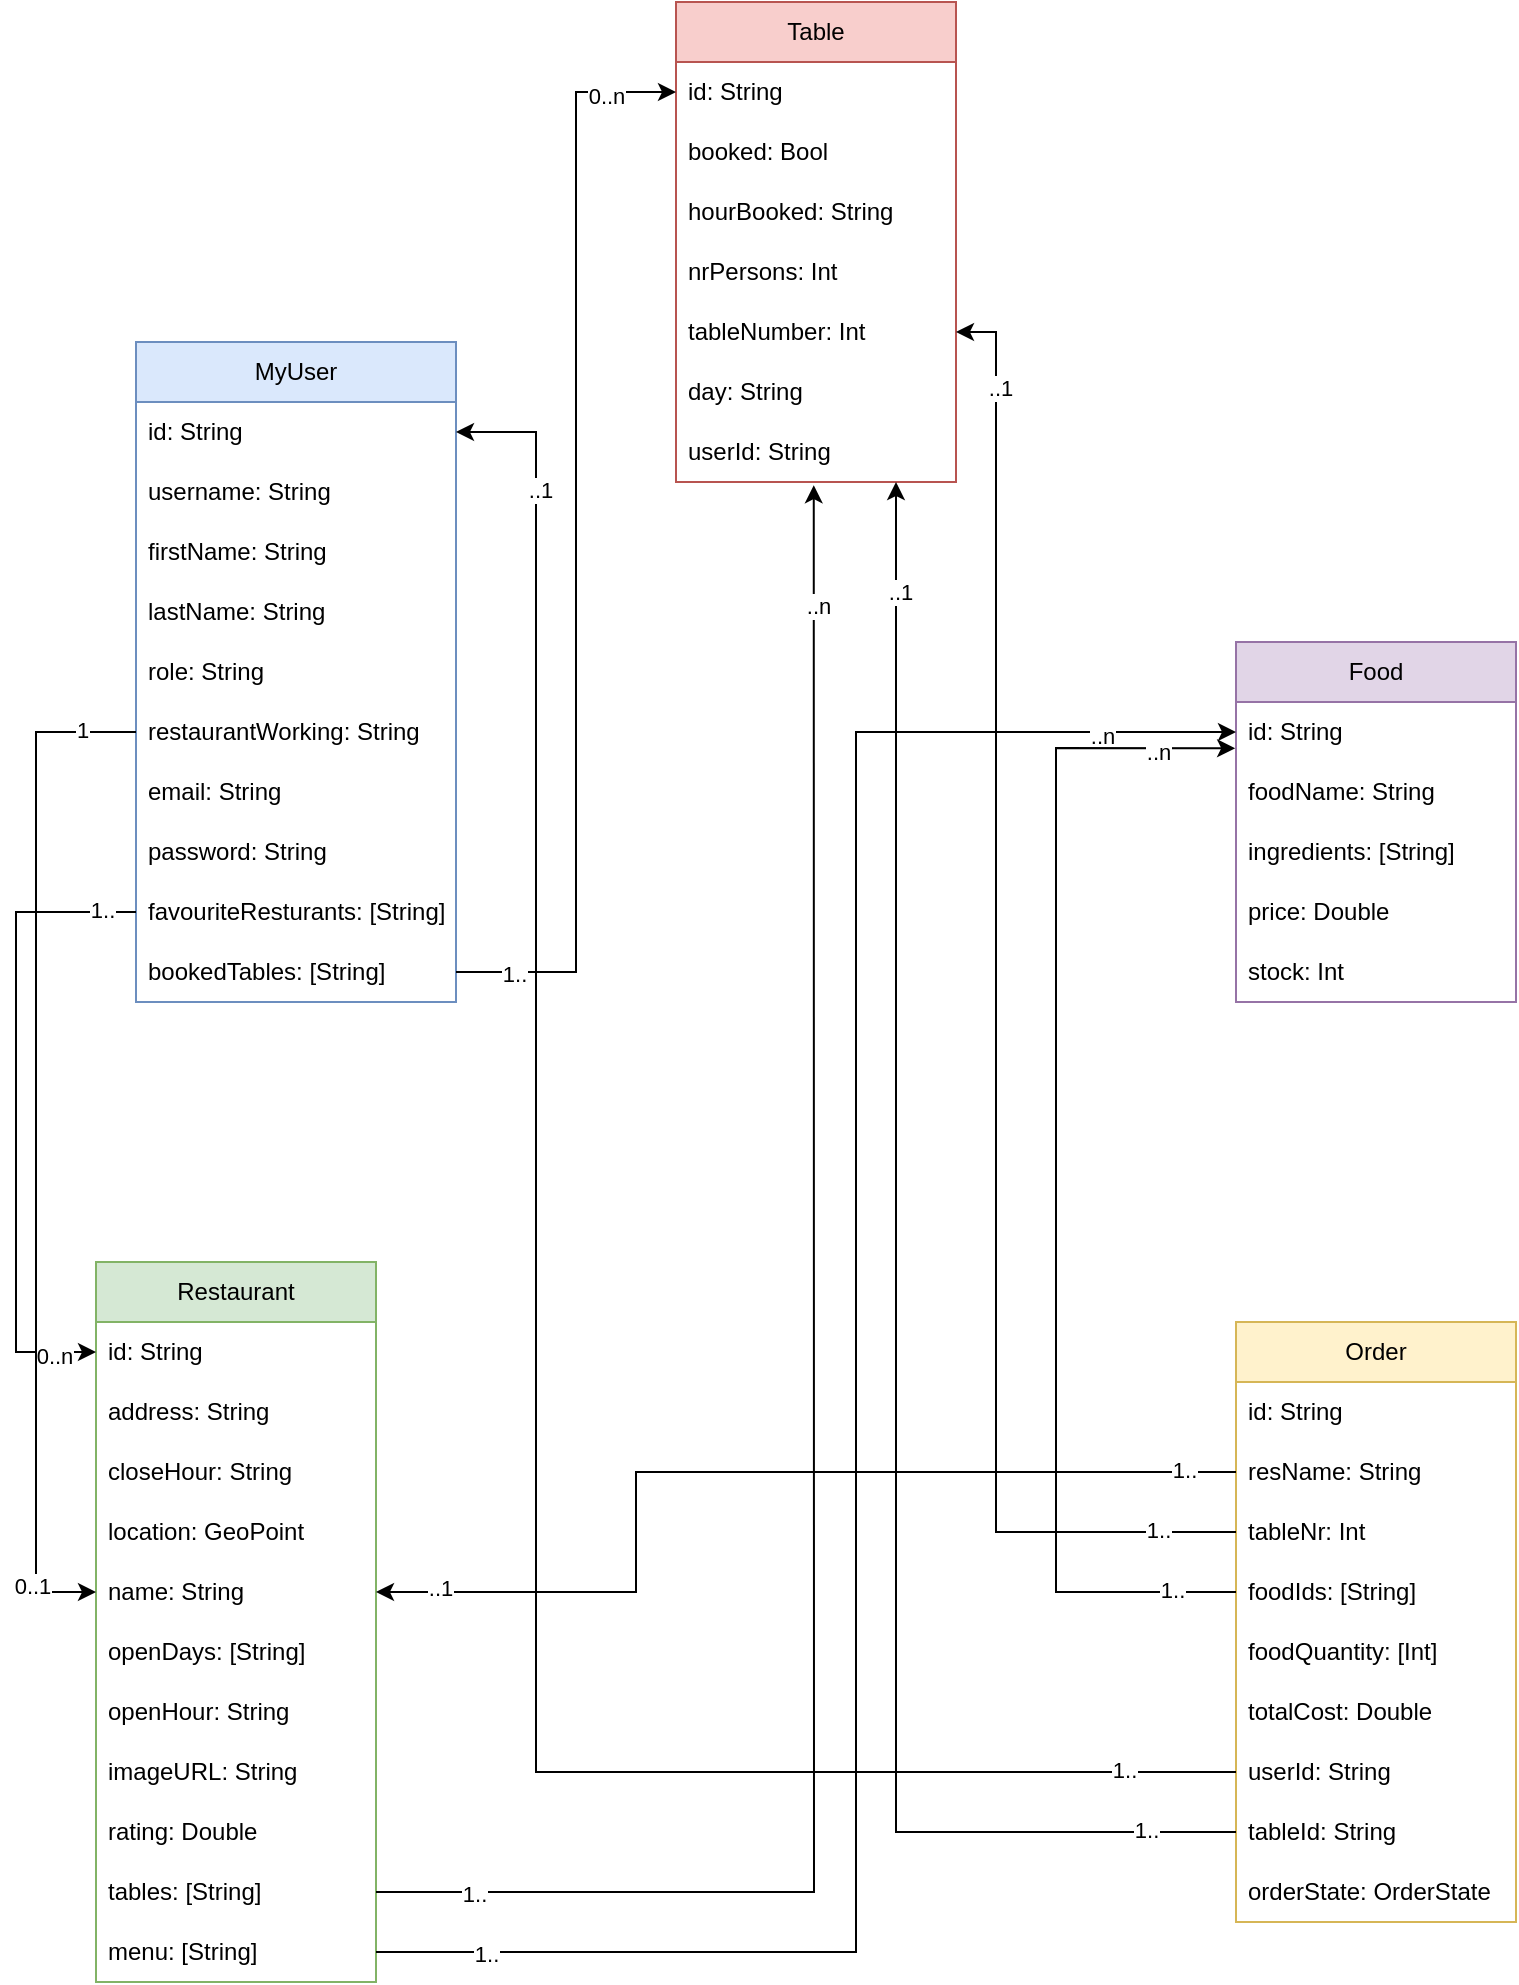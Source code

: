 <mxfile version="21.3.2" type="device">
  <diagram name="Page-1" id="znCi_eDcc8BJwInauxU6">
    <mxGraphModel dx="578" dy="532" grid="1" gridSize="10" guides="1" tooltips="1" connect="1" arrows="1" fold="1" page="1" pageScale="1" pageWidth="827" pageHeight="1169" math="0" shadow="0">
      <root>
        <mxCell id="0" />
        <mxCell id="1" parent="0" />
        <mxCell id="sEQcVC5N6mKRaAeDNIAp-31" value="Food" style="swimlane;fontStyle=0;childLayout=stackLayout;horizontal=1;startSize=30;horizontalStack=0;resizeParent=1;resizeParentMax=0;resizeLast=0;collapsible=1;marginBottom=0;whiteSpace=wrap;html=1;fillColor=#e1d5e7;strokeColor=#9673a6;" vertex="1" parent="1">
          <mxGeometry x="630" y="450" width="140" height="180" as="geometry" />
        </mxCell>
        <mxCell id="sEQcVC5N6mKRaAeDNIAp-32" value="id: String" style="text;strokeColor=none;fillColor=none;align=left;verticalAlign=middle;spacingLeft=4;spacingRight=4;overflow=hidden;points=[[0,0.5],[1,0.5]];portConstraint=eastwest;rotatable=0;whiteSpace=wrap;html=1;" vertex="1" parent="sEQcVC5N6mKRaAeDNIAp-31">
          <mxGeometry y="30" width="140" height="30" as="geometry" />
        </mxCell>
        <mxCell id="sEQcVC5N6mKRaAeDNIAp-33" value="foodName: String" style="text;strokeColor=none;fillColor=none;align=left;verticalAlign=middle;spacingLeft=4;spacingRight=4;overflow=hidden;points=[[0,0.5],[1,0.5]];portConstraint=eastwest;rotatable=0;whiteSpace=wrap;html=1;" vertex="1" parent="sEQcVC5N6mKRaAeDNIAp-31">
          <mxGeometry y="60" width="140" height="30" as="geometry" />
        </mxCell>
        <mxCell id="sEQcVC5N6mKRaAeDNIAp-34" value="ingredients: [String]" style="text;strokeColor=none;fillColor=none;align=left;verticalAlign=middle;spacingLeft=4;spacingRight=4;overflow=hidden;points=[[0,0.5],[1,0.5]];portConstraint=eastwest;rotatable=0;whiteSpace=wrap;html=1;" vertex="1" parent="sEQcVC5N6mKRaAeDNIAp-31">
          <mxGeometry y="90" width="140" height="30" as="geometry" />
        </mxCell>
        <mxCell id="sEQcVC5N6mKRaAeDNIAp-35" value="price: Double" style="text;strokeColor=none;fillColor=none;align=left;verticalAlign=middle;spacingLeft=4;spacingRight=4;overflow=hidden;points=[[0,0.5],[1,0.5]];portConstraint=eastwest;rotatable=0;whiteSpace=wrap;html=1;" vertex="1" parent="sEQcVC5N6mKRaAeDNIAp-31">
          <mxGeometry y="120" width="140" height="30" as="geometry" />
        </mxCell>
        <mxCell id="sEQcVC5N6mKRaAeDNIAp-36" value="stock: Int" style="text;strokeColor=none;fillColor=none;align=left;verticalAlign=middle;spacingLeft=4;spacingRight=4;overflow=hidden;points=[[0,0.5],[1,0.5]];portConstraint=eastwest;rotatable=0;whiteSpace=wrap;html=1;" vertex="1" parent="sEQcVC5N6mKRaAeDNIAp-31">
          <mxGeometry y="150" width="140" height="30" as="geometry" />
        </mxCell>
        <mxCell id="sEQcVC5N6mKRaAeDNIAp-37" value="MyUser" style="swimlane;fontStyle=0;childLayout=stackLayout;horizontal=1;startSize=30;horizontalStack=0;resizeParent=1;resizeParentMax=0;resizeLast=0;collapsible=1;marginBottom=0;whiteSpace=wrap;html=1;fillColor=#dae8fc;strokeColor=#6c8ebf;" vertex="1" parent="1">
          <mxGeometry x="80" y="300" width="160" height="330" as="geometry" />
        </mxCell>
        <mxCell id="sEQcVC5N6mKRaAeDNIAp-38" value="id: String" style="text;strokeColor=none;fillColor=none;align=left;verticalAlign=middle;spacingLeft=4;spacingRight=4;overflow=hidden;points=[[0,0.5],[1,0.5]];portConstraint=eastwest;rotatable=0;whiteSpace=wrap;html=1;" vertex="1" parent="sEQcVC5N6mKRaAeDNIAp-37">
          <mxGeometry y="30" width="160" height="30" as="geometry" />
        </mxCell>
        <mxCell id="sEQcVC5N6mKRaAeDNIAp-39" value="username: String" style="text;strokeColor=none;fillColor=none;align=left;verticalAlign=middle;spacingLeft=4;spacingRight=4;overflow=hidden;points=[[0,0.5],[1,0.5]];portConstraint=eastwest;rotatable=0;whiteSpace=wrap;html=1;" vertex="1" parent="sEQcVC5N6mKRaAeDNIAp-37">
          <mxGeometry y="60" width="160" height="30" as="geometry" />
        </mxCell>
        <mxCell id="sEQcVC5N6mKRaAeDNIAp-40" value="firstName: String" style="text;strokeColor=none;fillColor=none;align=left;verticalAlign=middle;spacingLeft=4;spacingRight=4;overflow=hidden;points=[[0,0.5],[1,0.5]];portConstraint=eastwest;rotatable=0;whiteSpace=wrap;html=1;" vertex="1" parent="sEQcVC5N6mKRaAeDNIAp-37">
          <mxGeometry y="90" width="160" height="30" as="geometry" />
        </mxCell>
        <mxCell id="sEQcVC5N6mKRaAeDNIAp-41" value="lastName: String" style="text;strokeColor=none;fillColor=none;align=left;verticalAlign=middle;spacingLeft=4;spacingRight=4;overflow=hidden;points=[[0,0.5],[1,0.5]];portConstraint=eastwest;rotatable=0;whiteSpace=wrap;html=1;" vertex="1" parent="sEQcVC5N6mKRaAeDNIAp-37">
          <mxGeometry y="120" width="160" height="30" as="geometry" />
        </mxCell>
        <mxCell id="sEQcVC5N6mKRaAeDNIAp-42" value="role: String" style="text;strokeColor=none;fillColor=none;align=left;verticalAlign=middle;spacingLeft=4;spacingRight=4;overflow=hidden;points=[[0,0.5],[1,0.5]];portConstraint=eastwest;rotatable=0;whiteSpace=wrap;html=1;" vertex="1" parent="sEQcVC5N6mKRaAeDNIAp-37">
          <mxGeometry y="150" width="160" height="30" as="geometry" />
        </mxCell>
        <mxCell id="sEQcVC5N6mKRaAeDNIAp-43" value="restaurantWorking: String" style="text;strokeColor=none;fillColor=none;align=left;verticalAlign=middle;spacingLeft=4;spacingRight=4;overflow=hidden;points=[[0,0.5],[1,0.5]];portConstraint=eastwest;rotatable=0;whiteSpace=wrap;html=1;" vertex="1" parent="sEQcVC5N6mKRaAeDNIAp-37">
          <mxGeometry y="180" width="160" height="30" as="geometry" />
        </mxCell>
        <mxCell id="sEQcVC5N6mKRaAeDNIAp-44" value="email: String" style="text;strokeColor=none;fillColor=none;align=left;verticalAlign=middle;spacingLeft=4;spacingRight=4;overflow=hidden;points=[[0,0.5],[1,0.5]];portConstraint=eastwest;rotatable=0;whiteSpace=wrap;html=1;" vertex="1" parent="sEQcVC5N6mKRaAeDNIAp-37">
          <mxGeometry y="210" width="160" height="30" as="geometry" />
        </mxCell>
        <mxCell id="sEQcVC5N6mKRaAeDNIAp-45" value="password: String" style="text;strokeColor=none;fillColor=none;align=left;verticalAlign=middle;spacingLeft=4;spacingRight=4;overflow=hidden;points=[[0,0.5],[1,0.5]];portConstraint=eastwest;rotatable=0;whiteSpace=wrap;html=1;" vertex="1" parent="sEQcVC5N6mKRaAeDNIAp-37">
          <mxGeometry y="240" width="160" height="30" as="geometry" />
        </mxCell>
        <mxCell id="sEQcVC5N6mKRaAeDNIAp-46" value="favouriteResturants: [String]" style="text;strokeColor=none;fillColor=none;align=left;verticalAlign=middle;spacingLeft=4;spacingRight=4;overflow=hidden;points=[[0,0.5],[1,0.5]];portConstraint=eastwest;rotatable=0;whiteSpace=wrap;html=1;" vertex="1" parent="sEQcVC5N6mKRaAeDNIAp-37">
          <mxGeometry y="270" width="160" height="30" as="geometry" />
        </mxCell>
        <mxCell id="sEQcVC5N6mKRaAeDNIAp-47" value="bookedTables: [String]" style="text;strokeColor=none;fillColor=none;align=left;verticalAlign=middle;spacingLeft=4;spacingRight=4;overflow=hidden;points=[[0,0.5],[1,0.5]];portConstraint=eastwest;rotatable=0;whiteSpace=wrap;html=1;" vertex="1" parent="sEQcVC5N6mKRaAeDNIAp-37">
          <mxGeometry y="300" width="160" height="30" as="geometry" />
        </mxCell>
        <mxCell id="sEQcVC5N6mKRaAeDNIAp-48" value="Restaurant" style="swimlane;fontStyle=0;childLayout=stackLayout;horizontal=1;startSize=30;horizontalStack=0;resizeParent=1;resizeParentMax=0;resizeLast=0;collapsible=1;marginBottom=0;whiteSpace=wrap;html=1;fillColor=#d5e8d4;strokeColor=#82b366;" vertex="1" parent="1">
          <mxGeometry x="60" y="760" width="140" height="360" as="geometry" />
        </mxCell>
        <mxCell id="sEQcVC5N6mKRaAeDNIAp-49" value="id: String" style="text;strokeColor=none;fillColor=none;align=left;verticalAlign=middle;spacingLeft=4;spacingRight=4;overflow=hidden;points=[[0,0.5],[1,0.5]];portConstraint=eastwest;rotatable=0;whiteSpace=wrap;html=1;" vertex="1" parent="sEQcVC5N6mKRaAeDNIAp-48">
          <mxGeometry y="30" width="140" height="30" as="geometry" />
        </mxCell>
        <mxCell id="sEQcVC5N6mKRaAeDNIAp-50" value="address: String&lt;span style=&quot;white-space: pre;&quot;&gt; &lt;/span&gt;" style="text;strokeColor=none;fillColor=none;align=left;verticalAlign=middle;spacingLeft=4;spacingRight=4;overflow=hidden;points=[[0,0.5],[1,0.5]];portConstraint=eastwest;rotatable=0;whiteSpace=wrap;html=1;" vertex="1" parent="sEQcVC5N6mKRaAeDNIAp-48">
          <mxGeometry y="60" width="140" height="30" as="geometry" />
        </mxCell>
        <mxCell id="sEQcVC5N6mKRaAeDNIAp-51" value="closeHour: String" style="text;strokeColor=none;fillColor=none;align=left;verticalAlign=middle;spacingLeft=4;spacingRight=4;overflow=hidden;points=[[0,0.5],[1,0.5]];portConstraint=eastwest;rotatable=0;whiteSpace=wrap;html=1;" vertex="1" parent="sEQcVC5N6mKRaAeDNIAp-48">
          <mxGeometry y="90" width="140" height="30" as="geometry" />
        </mxCell>
        <mxCell id="sEQcVC5N6mKRaAeDNIAp-52" value="location: GeoPoint" style="text;strokeColor=none;fillColor=none;align=left;verticalAlign=middle;spacingLeft=4;spacingRight=4;overflow=hidden;points=[[0,0.5],[1,0.5]];portConstraint=eastwest;rotatable=0;whiteSpace=wrap;html=1;" vertex="1" parent="sEQcVC5N6mKRaAeDNIAp-48">
          <mxGeometry y="120" width="140" height="30" as="geometry" />
        </mxCell>
        <mxCell id="sEQcVC5N6mKRaAeDNIAp-53" value="name: String" style="text;strokeColor=none;fillColor=none;align=left;verticalAlign=middle;spacingLeft=4;spacingRight=4;overflow=hidden;points=[[0,0.5],[1,0.5]];portConstraint=eastwest;rotatable=0;whiteSpace=wrap;html=1;" vertex="1" parent="sEQcVC5N6mKRaAeDNIAp-48">
          <mxGeometry y="150" width="140" height="30" as="geometry" />
        </mxCell>
        <mxCell id="sEQcVC5N6mKRaAeDNIAp-54" value="openDays: [String]" style="text;strokeColor=none;fillColor=none;align=left;verticalAlign=middle;spacingLeft=4;spacingRight=4;overflow=hidden;points=[[0,0.5],[1,0.5]];portConstraint=eastwest;rotatable=0;whiteSpace=wrap;html=1;" vertex="1" parent="sEQcVC5N6mKRaAeDNIAp-48">
          <mxGeometry y="180" width="140" height="30" as="geometry" />
        </mxCell>
        <mxCell id="sEQcVC5N6mKRaAeDNIAp-55" value="openHour: String" style="text;strokeColor=none;fillColor=none;align=left;verticalAlign=middle;spacingLeft=4;spacingRight=4;overflow=hidden;points=[[0,0.5],[1,0.5]];portConstraint=eastwest;rotatable=0;whiteSpace=wrap;html=1;" vertex="1" parent="sEQcVC5N6mKRaAeDNIAp-48">
          <mxGeometry y="210" width="140" height="30" as="geometry" />
        </mxCell>
        <mxCell id="sEQcVC5N6mKRaAeDNIAp-56" value="imageURL: String" style="text;strokeColor=none;fillColor=none;align=left;verticalAlign=middle;spacingLeft=4;spacingRight=4;overflow=hidden;points=[[0,0.5],[1,0.5]];portConstraint=eastwest;rotatable=0;whiteSpace=wrap;html=1;" vertex="1" parent="sEQcVC5N6mKRaAeDNIAp-48">
          <mxGeometry y="240" width="140" height="30" as="geometry" />
        </mxCell>
        <mxCell id="sEQcVC5N6mKRaAeDNIAp-57" value="rating: Double" style="text;strokeColor=none;fillColor=none;align=left;verticalAlign=middle;spacingLeft=4;spacingRight=4;overflow=hidden;points=[[0,0.5],[1,0.5]];portConstraint=eastwest;rotatable=0;whiteSpace=wrap;html=1;" vertex="1" parent="sEQcVC5N6mKRaAeDNIAp-48">
          <mxGeometry y="270" width="140" height="30" as="geometry" />
        </mxCell>
        <mxCell id="sEQcVC5N6mKRaAeDNIAp-58" value="tables: [String]" style="text;strokeColor=none;fillColor=none;align=left;verticalAlign=middle;spacingLeft=4;spacingRight=4;overflow=hidden;points=[[0,0.5],[1,0.5]];portConstraint=eastwest;rotatable=0;whiteSpace=wrap;html=1;" vertex="1" parent="sEQcVC5N6mKRaAeDNIAp-48">
          <mxGeometry y="300" width="140" height="30" as="geometry" />
        </mxCell>
        <mxCell id="sEQcVC5N6mKRaAeDNIAp-59" value="menu: [String]" style="text;strokeColor=none;fillColor=none;align=left;verticalAlign=middle;spacingLeft=4;spacingRight=4;overflow=hidden;points=[[0,0.5],[1,0.5]];portConstraint=eastwest;rotatable=0;whiteSpace=wrap;html=1;" vertex="1" parent="sEQcVC5N6mKRaAeDNIAp-48">
          <mxGeometry y="330" width="140" height="30" as="geometry" />
        </mxCell>
        <mxCell id="sEQcVC5N6mKRaAeDNIAp-60" value="Order" style="swimlane;fontStyle=0;childLayout=stackLayout;horizontal=1;startSize=30;horizontalStack=0;resizeParent=1;resizeParentMax=0;resizeLast=0;collapsible=1;marginBottom=0;whiteSpace=wrap;html=1;fillColor=#fff2cc;strokeColor=#d6b656;" vertex="1" parent="1">
          <mxGeometry x="630" y="790" width="140" height="300" as="geometry" />
        </mxCell>
        <mxCell id="sEQcVC5N6mKRaAeDNIAp-61" value="id: String" style="text;strokeColor=none;fillColor=none;align=left;verticalAlign=middle;spacingLeft=4;spacingRight=4;overflow=hidden;points=[[0,0.5],[1,0.5]];portConstraint=eastwest;rotatable=0;whiteSpace=wrap;html=1;" vertex="1" parent="sEQcVC5N6mKRaAeDNIAp-60">
          <mxGeometry y="30" width="140" height="30" as="geometry" />
        </mxCell>
        <mxCell id="sEQcVC5N6mKRaAeDNIAp-62" value="resName: String" style="text;strokeColor=none;fillColor=none;align=left;verticalAlign=middle;spacingLeft=4;spacingRight=4;overflow=hidden;points=[[0,0.5],[1,0.5]];portConstraint=eastwest;rotatable=0;whiteSpace=wrap;html=1;" vertex="1" parent="sEQcVC5N6mKRaAeDNIAp-60">
          <mxGeometry y="60" width="140" height="30" as="geometry" />
        </mxCell>
        <mxCell id="sEQcVC5N6mKRaAeDNIAp-63" value="tableNr: Int" style="text;strokeColor=none;fillColor=none;align=left;verticalAlign=middle;spacingLeft=4;spacingRight=4;overflow=hidden;points=[[0,0.5],[1,0.5]];portConstraint=eastwest;rotatable=0;whiteSpace=wrap;html=1;" vertex="1" parent="sEQcVC5N6mKRaAeDNIAp-60">
          <mxGeometry y="90" width="140" height="30" as="geometry" />
        </mxCell>
        <mxCell id="sEQcVC5N6mKRaAeDNIAp-64" value="foodIds: [String]" style="text;strokeColor=none;fillColor=none;align=left;verticalAlign=middle;spacingLeft=4;spacingRight=4;overflow=hidden;points=[[0,0.5],[1,0.5]];portConstraint=eastwest;rotatable=0;whiteSpace=wrap;html=1;" vertex="1" parent="sEQcVC5N6mKRaAeDNIAp-60">
          <mxGeometry y="120" width="140" height="30" as="geometry" />
        </mxCell>
        <mxCell id="sEQcVC5N6mKRaAeDNIAp-65" value="foodQuantity: [Int]" style="text;strokeColor=none;fillColor=none;align=left;verticalAlign=middle;spacingLeft=4;spacingRight=4;overflow=hidden;points=[[0,0.5],[1,0.5]];portConstraint=eastwest;rotatable=0;whiteSpace=wrap;html=1;" vertex="1" parent="sEQcVC5N6mKRaAeDNIAp-60">
          <mxGeometry y="150" width="140" height="30" as="geometry" />
        </mxCell>
        <mxCell id="sEQcVC5N6mKRaAeDNIAp-66" value="totalCost: Double" style="text;strokeColor=none;fillColor=none;align=left;verticalAlign=middle;spacingLeft=4;spacingRight=4;overflow=hidden;points=[[0,0.5],[1,0.5]];portConstraint=eastwest;rotatable=0;whiteSpace=wrap;html=1;" vertex="1" parent="sEQcVC5N6mKRaAeDNIAp-60">
          <mxGeometry y="180" width="140" height="30" as="geometry" />
        </mxCell>
        <mxCell id="sEQcVC5N6mKRaAeDNIAp-67" value="userId: String" style="text;strokeColor=none;fillColor=none;align=left;verticalAlign=middle;spacingLeft=4;spacingRight=4;overflow=hidden;points=[[0,0.5],[1,0.5]];portConstraint=eastwest;rotatable=0;whiteSpace=wrap;html=1;" vertex="1" parent="sEQcVC5N6mKRaAeDNIAp-60">
          <mxGeometry y="210" width="140" height="30" as="geometry" />
        </mxCell>
        <mxCell id="sEQcVC5N6mKRaAeDNIAp-68" value="tableId: String" style="text;strokeColor=none;fillColor=none;align=left;verticalAlign=middle;spacingLeft=4;spacingRight=4;overflow=hidden;points=[[0,0.5],[1,0.5]];portConstraint=eastwest;rotatable=0;whiteSpace=wrap;html=1;" vertex="1" parent="sEQcVC5N6mKRaAeDNIAp-60">
          <mxGeometry y="240" width="140" height="30" as="geometry" />
        </mxCell>
        <mxCell id="sEQcVC5N6mKRaAeDNIAp-69" value="orderState: OrderState" style="text;strokeColor=none;fillColor=none;align=left;verticalAlign=middle;spacingLeft=4;spacingRight=4;overflow=hidden;points=[[0,0.5],[1,0.5]];portConstraint=eastwest;rotatable=0;whiteSpace=wrap;html=1;" vertex="1" parent="sEQcVC5N6mKRaAeDNIAp-60">
          <mxGeometry y="270" width="140" height="30" as="geometry" />
        </mxCell>
        <mxCell id="sEQcVC5N6mKRaAeDNIAp-70" value="Table" style="swimlane;fontStyle=0;childLayout=stackLayout;horizontal=1;startSize=30;horizontalStack=0;resizeParent=1;resizeParentMax=0;resizeLast=0;collapsible=1;marginBottom=0;whiteSpace=wrap;html=1;fillColor=#f8cecc;strokeColor=#b85450;" vertex="1" parent="1">
          <mxGeometry x="350" y="130" width="140" height="240" as="geometry" />
        </mxCell>
        <mxCell id="sEQcVC5N6mKRaAeDNIAp-71" value="id: String" style="text;strokeColor=none;fillColor=none;align=left;verticalAlign=middle;spacingLeft=4;spacingRight=4;overflow=hidden;points=[[0,0.5],[1,0.5]];portConstraint=eastwest;rotatable=0;whiteSpace=wrap;html=1;" vertex="1" parent="sEQcVC5N6mKRaAeDNIAp-70">
          <mxGeometry y="30" width="140" height="30" as="geometry" />
        </mxCell>
        <mxCell id="sEQcVC5N6mKRaAeDNIAp-72" value="booked: Bool" style="text;strokeColor=none;fillColor=none;align=left;verticalAlign=middle;spacingLeft=4;spacingRight=4;overflow=hidden;points=[[0,0.5],[1,0.5]];portConstraint=eastwest;rotatable=0;whiteSpace=wrap;html=1;" vertex="1" parent="sEQcVC5N6mKRaAeDNIAp-70">
          <mxGeometry y="60" width="140" height="30" as="geometry" />
        </mxCell>
        <mxCell id="sEQcVC5N6mKRaAeDNIAp-73" value="hourBooked: String" style="text;strokeColor=none;fillColor=none;align=left;verticalAlign=middle;spacingLeft=4;spacingRight=4;overflow=hidden;points=[[0,0.5],[1,0.5]];portConstraint=eastwest;rotatable=0;whiteSpace=wrap;html=1;" vertex="1" parent="sEQcVC5N6mKRaAeDNIAp-70">
          <mxGeometry y="90" width="140" height="30" as="geometry" />
        </mxCell>
        <mxCell id="sEQcVC5N6mKRaAeDNIAp-74" value="nrPersons: Int" style="text;strokeColor=none;fillColor=none;align=left;verticalAlign=middle;spacingLeft=4;spacingRight=4;overflow=hidden;points=[[0,0.5],[1,0.5]];portConstraint=eastwest;rotatable=0;whiteSpace=wrap;html=1;" vertex="1" parent="sEQcVC5N6mKRaAeDNIAp-70">
          <mxGeometry y="120" width="140" height="30" as="geometry" />
        </mxCell>
        <mxCell id="sEQcVC5N6mKRaAeDNIAp-75" value="tableNumber: Int" style="text;strokeColor=none;fillColor=none;align=left;verticalAlign=middle;spacingLeft=4;spacingRight=4;overflow=hidden;points=[[0,0.5],[1,0.5]];portConstraint=eastwest;rotatable=0;whiteSpace=wrap;html=1;" vertex="1" parent="sEQcVC5N6mKRaAeDNIAp-70">
          <mxGeometry y="150" width="140" height="30" as="geometry" />
        </mxCell>
        <mxCell id="sEQcVC5N6mKRaAeDNIAp-76" value="day: String" style="text;strokeColor=none;fillColor=none;align=left;verticalAlign=middle;spacingLeft=4;spacingRight=4;overflow=hidden;points=[[0,0.5],[1,0.5]];portConstraint=eastwest;rotatable=0;whiteSpace=wrap;html=1;" vertex="1" parent="sEQcVC5N6mKRaAeDNIAp-70">
          <mxGeometry y="180" width="140" height="30" as="geometry" />
        </mxCell>
        <mxCell id="sEQcVC5N6mKRaAeDNIAp-77" value="userId: String" style="text;strokeColor=none;fillColor=none;align=left;verticalAlign=middle;spacingLeft=4;spacingRight=4;overflow=hidden;points=[[0,0.5],[1,0.5]];portConstraint=eastwest;rotatable=0;whiteSpace=wrap;html=1;" vertex="1" parent="sEQcVC5N6mKRaAeDNIAp-70">
          <mxGeometry y="210" width="140" height="30" as="geometry" />
        </mxCell>
        <mxCell id="sEQcVC5N6mKRaAeDNIAp-78" value="" style="endArrow=classic;html=1;rounded=0;exitX=0;exitY=0.5;exitDx=0;exitDy=0;entryX=0;entryY=0.5;entryDx=0;entryDy=0;" edge="1" parent="1" source="sEQcVC5N6mKRaAeDNIAp-46" target="sEQcVC5N6mKRaAeDNIAp-49">
          <mxGeometry width="50" height="50" relative="1" as="geometry">
            <mxPoint x="560" y="150" as="sourcePoint" />
            <mxPoint x="610" y="100" as="targetPoint" />
            <Array as="points">
              <mxPoint x="20" y="585" />
              <mxPoint x="20" y="805" />
            </Array>
          </mxGeometry>
        </mxCell>
        <mxCell id="sEQcVC5N6mKRaAeDNIAp-79" value="1.." style="edgeLabel;html=1;align=center;verticalAlign=middle;resizable=0;points=[];" vertex="1" connectable="0" parent="sEQcVC5N6mKRaAeDNIAp-78">
          <mxGeometry x="-0.894" y="-1" relative="1" as="geometry">
            <mxPoint as="offset" />
          </mxGeometry>
        </mxCell>
        <mxCell id="sEQcVC5N6mKRaAeDNIAp-80" value="0..n" style="edgeLabel;html=1;align=center;verticalAlign=middle;resizable=0;points=[];" vertex="1" connectable="0" parent="sEQcVC5N6mKRaAeDNIAp-78">
          <mxGeometry x="0.87" y="-2" relative="1" as="geometry">
            <mxPoint as="offset" />
          </mxGeometry>
        </mxCell>
        <mxCell id="sEQcVC5N6mKRaAeDNIAp-82" value="" style="endArrow=classic;html=1;rounded=0;exitX=1;exitY=0.5;exitDx=0;exitDy=0;entryX=0;entryY=0.5;entryDx=0;entryDy=0;" edge="1" parent="1" source="sEQcVC5N6mKRaAeDNIAp-47" target="sEQcVC5N6mKRaAeDNIAp-71">
          <mxGeometry width="50" height="50" relative="1" as="geometry">
            <mxPoint x="600" y="10" as="sourcePoint" />
            <mxPoint x="600" y="450" as="targetPoint" />
            <Array as="points">
              <mxPoint x="300" y="615" />
              <mxPoint x="300" y="380" />
              <mxPoint x="300" y="175" />
            </Array>
          </mxGeometry>
        </mxCell>
        <mxCell id="sEQcVC5N6mKRaAeDNIAp-83" value="1.." style="edgeLabel;html=1;align=center;verticalAlign=middle;resizable=0;points=[];" vertex="1" connectable="0" parent="sEQcVC5N6mKRaAeDNIAp-82">
          <mxGeometry x="-0.894" y="-1" relative="1" as="geometry">
            <mxPoint as="offset" />
          </mxGeometry>
        </mxCell>
        <mxCell id="sEQcVC5N6mKRaAeDNIAp-84" value="0..n" style="edgeLabel;html=1;align=center;verticalAlign=middle;resizable=0;points=[];" vertex="1" connectable="0" parent="sEQcVC5N6mKRaAeDNIAp-82">
          <mxGeometry x="0.87" y="-2" relative="1" as="geometry">
            <mxPoint as="offset" />
          </mxGeometry>
        </mxCell>
        <mxCell id="sEQcVC5N6mKRaAeDNIAp-88" value="" style="endArrow=classic;html=1;rounded=0;exitX=1;exitY=0.5;exitDx=0;exitDy=0;entryX=0.492;entryY=1.054;entryDx=0;entryDy=0;entryPerimeter=0;" edge="1" parent="1" source="sEQcVC5N6mKRaAeDNIAp-58" target="sEQcVC5N6mKRaAeDNIAp-77">
          <mxGeometry width="50" height="50" relative="1" as="geometry">
            <mxPoint x="250" y="535" as="sourcePoint" />
            <mxPoint x="360" y="335" as="targetPoint" />
            <Array as="points">
              <mxPoint x="419" y="1075" />
            </Array>
          </mxGeometry>
        </mxCell>
        <mxCell id="sEQcVC5N6mKRaAeDNIAp-89" value="1.." style="edgeLabel;html=1;align=center;verticalAlign=middle;resizable=0;points=[];" vertex="1" connectable="0" parent="sEQcVC5N6mKRaAeDNIAp-88">
          <mxGeometry x="-0.894" y="-1" relative="1" as="geometry">
            <mxPoint as="offset" />
          </mxGeometry>
        </mxCell>
        <mxCell id="sEQcVC5N6mKRaAeDNIAp-90" value="..n" style="edgeLabel;html=1;align=center;verticalAlign=middle;resizable=0;points=[];" vertex="1" connectable="0" parent="sEQcVC5N6mKRaAeDNIAp-88">
          <mxGeometry x="0.87" y="-2" relative="1" as="geometry">
            <mxPoint as="offset" />
          </mxGeometry>
        </mxCell>
        <mxCell id="sEQcVC5N6mKRaAeDNIAp-91" value="" style="endArrow=classic;html=1;rounded=0;exitX=1;exitY=0.5;exitDx=0;exitDy=0;entryX=0;entryY=0.5;entryDx=0;entryDy=0;" edge="1" parent="1" source="sEQcVC5N6mKRaAeDNIAp-59" target="sEQcVC5N6mKRaAeDNIAp-32">
          <mxGeometry width="50" height="50" relative="1" as="geometry">
            <mxPoint x="210" y="1085" as="sourcePoint" />
            <mxPoint x="421" y="379" as="targetPoint" />
            <Array as="points">
              <mxPoint x="440" y="1105" />
              <mxPoint x="440" y="495" />
            </Array>
          </mxGeometry>
        </mxCell>
        <mxCell id="sEQcVC5N6mKRaAeDNIAp-92" value="1.." style="edgeLabel;html=1;align=center;verticalAlign=middle;resizable=0;points=[];" vertex="1" connectable="0" parent="sEQcVC5N6mKRaAeDNIAp-91">
          <mxGeometry x="-0.894" y="-1" relative="1" as="geometry">
            <mxPoint as="offset" />
          </mxGeometry>
        </mxCell>
        <mxCell id="sEQcVC5N6mKRaAeDNIAp-93" value="..n" style="edgeLabel;html=1;align=center;verticalAlign=middle;resizable=0;points=[];" vertex="1" connectable="0" parent="sEQcVC5N6mKRaAeDNIAp-91">
          <mxGeometry x="0.87" y="-2" relative="1" as="geometry">
            <mxPoint as="offset" />
          </mxGeometry>
        </mxCell>
        <mxCell id="sEQcVC5N6mKRaAeDNIAp-95" value="" style="endArrow=classic;html=1;rounded=0;exitX=0;exitY=0.5;exitDx=0;exitDy=0;" edge="1" parent="1" source="sEQcVC5N6mKRaAeDNIAp-68">
          <mxGeometry width="50" height="50" relative="1" as="geometry">
            <mxPoint x="210" y="1115" as="sourcePoint" />
            <mxPoint x="460" y="370" as="targetPoint" />
            <Array as="points">
              <mxPoint x="460" y="1045" />
              <mxPoint x="460" y="625" />
            </Array>
          </mxGeometry>
        </mxCell>
        <mxCell id="sEQcVC5N6mKRaAeDNIAp-96" value="1.." style="edgeLabel;html=1;align=center;verticalAlign=middle;resizable=0;points=[];" vertex="1" connectable="0" parent="sEQcVC5N6mKRaAeDNIAp-95">
          <mxGeometry x="-0.894" y="-1" relative="1" as="geometry">
            <mxPoint as="offset" />
          </mxGeometry>
        </mxCell>
        <mxCell id="sEQcVC5N6mKRaAeDNIAp-97" value="..1" style="edgeLabel;html=1;align=center;verticalAlign=middle;resizable=0;points=[];" vertex="1" connectable="0" parent="sEQcVC5N6mKRaAeDNIAp-95">
          <mxGeometry x="0.87" y="-2" relative="1" as="geometry">
            <mxPoint as="offset" />
          </mxGeometry>
        </mxCell>
        <mxCell id="sEQcVC5N6mKRaAeDNIAp-98" value="" style="endArrow=classic;html=1;rounded=0;exitX=0;exitY=0.5;exitDx=0;exitDy=0;entryX=1;entryY=0.5;entryDx=0;entryDy=0;" edge="1" parent="1" source="sEQcVC5N6mKRaAeDNIAp-67" target="sEQcVC5N6mKRaAeDNIAp-38">
          <mxGeometry width="50" height="50" relative="1" as="geometry">
            <mxPoint x="220" y="1125" as="sourcePoint" />
            <mxPoint x="650" y="635" as="targetPoint" />
            <Array as="points">
              <mxPoint x="280" y="1015" />
              <mxPoint x="280" y="345" />
            </Array>
          </mxGeometry>
        </mxCell>
        <mxCell id="sEQcVC5N6mKRaAeDNIAp-99" value="1.." style="edgeLabel;html=1;align=center;verticalAlign=middle;resizable=0;points=[];" vertex="1" connectable="0" parent="sEQcVC5N6mKRaAeDNIAp-98">
          <mxGeometry x="-0.894" y="-1" relative="1" as="geometry">
            <mxPoint as="offset" />
          </mxGeometry>
        </mxCell>
        <mxCell id="sEQcVC5N6mKRaAeDNIAp-100" value="..1" style="edgeLabel;html=1;align=center;verticalAlign=middle;resizable=0;points=[];" vertex="1" connectable="0" parent="sEQcVC5N6mKRaAeDNIAp-98">
          <mxGeometry x="0.87" y="-2" relative="1" as="geometry">
            <mxPoint as="offset" />
          </mxGeometry>
        </mxCell>
        <mxCell id="sEQcVC5N6mKRaAeDNIAp-101" value="" style="endArrow=classic;html=1;rounded=0;exitX=0;exitY=0.5;exitDx=0;exitDy=0;entryX=-0.003;entryY=0.772;entryDx=0;entryDy=0;entryPerimeter=0;" edge="1" parent="1" source="sEQcVC5N6mKRaAeDNIAp-64" target="sEQcVC5N6mKRaAeDNIAp-32">
          <mxGeometry width="50" height="50" relative="1" as="geometry">
            <mxPoint x="640" y="1055" as="sourcePoint" />
            <mxPoint x="469" y="386" as="targetPoint" />
            <Array as="points">
              <mxPoint x="540" y="925" />
              <mxPoint x="540" y="503" />
            </Array>
          </mxGeometry>
        </mxCell>
        <mxCell id="sEQcVC5N6mKRaAeDNIAp-102" value="1.." style="edgeLabel;html=1;align=center;verticalAlign=middle;resizable=0;points=[];" vertex="1" connectable="0" parent="sEQcVC5N6mKRaAeDNIAp-101">
          <mxGeometry x="-0.894" y="-1" relative="1" as="geometry">
            <mxPoint as="offset" />
          </mxGeometry>
        </mxCell>
        <mxCell id="sEQcVC5N6mKRaAeDNIAp-103" value="..n" style="edgeLabel;html=1;align=center;verticalAlign=middle;resizable=0;points=[];" vertex="1" connectable="0" parent="sEQcVC5N6mKRaAeDNIAp-101">
          <mxGeometry x="0.87" y="-2" relative="1" as="geometry">
            <mxPoint as="offset" />
          </mxGeometry>
        </mxCell>
        <mxCell id="sEQcVC5N6mKRaAeDNIAp-104" value="" style="endArrow=classic;html=1;rounded=0;exitX=0;exitY=0.5;exitDx=0;exitDy=0;entryX=0;entryY=0.5;entryDx=0;entryDy=0;" edge="1" parent="1" source="sEQcVC5N6mKRaAeDNIAp-43" target="sEQcVC5N6mKRaAeDNIAp-53">
          <mxGeometry width="50" height="50" relative="1" as="geometry">
            <mxPoint x="90" y="595" as="sourcePoint" />
            <mxPoint x="70" y="815" as="targetPoint" />
            <Array as="points">
              <mxPoint x="30" y="495" />
              <mxPoint x="30" y="925" />
            </Array>
          </mxGeometry>
        </mxCell>
        <mxCell id="sEQcVC5N6mKRaAeDNIAp-105" value="1" style="edgeLabel;html=1;align=center;verticalAlign=middle;resizable=0;points=[];" vertex="1" connectable="0" parent="sEQcVC5N6mKRaAeDNIAp-104">
          <mxGeometry x="-0.894" y="-1" relative="1" as="geometry">
            <mxPoint as="offset" />
          </mxGeometry>
        </mxCell>
        <mxCell id="sEQcVC5N6mKRaAeDNIAp-106" value="0..1" style="edgeLabel;html=1;align=center;verticalAlign=middle;resizable=0;points=[];" vertex="1" connectable="0" parent="sEQcVC5N6mKRaAeDNIAp-104">
          <mxGeometry x="0.87" y="-2" relative="1" as="geometry">
            <mxPoint as="offset" />
          </mxGeometry>
        </mxCell>
        <mxCell id="sEQcVC5N6mKRaAeDNIAp-107" value="" style="endArrow=classic;html=1;rounded=0;exitX=0;exitY=0.5;exitDx=0;exitDy=0;entryX=1;entryY=0.5;entryDx=0;entryDy=0;" edge="1" parent="1" source="sEQcVC5N6mKRaAeDNIAp-62" target="sEQcVC5N6mKRaAeDNIAp-53">
          <mxGeometry width="50" height="50" relative="1" as="geometry">
            <mxPoint x="640" y="935" as="sourcePoint" />
            <mxPoint x="640" y="513" as="targetPoint" />
            <Array as="points">
              <mxPoint x="330" y="865" />
              <mxPoint x="330" y="925" />
            </Array>
          </mxGeometry>
        </mxCell>
        <mxCell id="sEQcVC5N6mKRaAeDNIAp-108" value="1.." style="edgeLabel;html=1;align=center;verticalAlign=middle;resizable=0;points=[];" vertex="1" connectable="0" parent="sEQcVC5N6mKRaAeDNIAp-107">
          <mxGeometry x="-0.894" y="-1" relative="1" as="geometry">
            <mxPoint as="offset" />
          </mxGeometry>
        </mxCell>
        <mxCell id="sEQcVC5N6mKRaAeDNIAp-109" value="..1" style="edgeLabel;html=1;align=center;verticalAlign=middle;resizable=0;points=[];" vertex="1" connectable="0" parent="sEQcVC5N6mKRaAeDNIAp-107">
          <mxGeometry x="0.87" y="-2" relative="1" as="geometry">
            <mxPoint as="offset" />
          </mxGeometry>
        </mxCell>
        <mxCell id="sEQcVC5N6mKRaAeDNIAp-110" value="" style="endArrow=classic;html=1;rounded=0;exitX=0;exitY=0.5;exitDx=0;exitDy=0;entryX=1;entryY=0.5;entryDx=0;entryDy=0;" edge="1" parent="1" source="sEQcVC5N6mKRaAeDNIAp-63" target="sEQcVC5N6mKRaAeDNIAp-75">
          <mxGeometry width="50" height="50" relative="1" as="geometry">
            <mxPoint x="640" y="935" as="sourcePoint" />
            <mxPoint x="640" y="513" as="targetPoint" />
            <Array as="points">
              <mxPoint x="510" y="895" />
              <mxPoint x="510" y="295" />
            </Array>
          </mxGeometry>
        </mxCell>
        <mxCell id="sEQcVC5N6mKRaAeDNIAp-111" value="1.." style="edgeLabel;html=1;align=center;verticalAlign=middle;resizable=0;points=[];" vertex="1" connectable="0" parent="sEQcVC5N6mKRaAeDNIAp-110">
          <mxGeometry x="-0.894" y="-1" relative="1" as="geometry">
            <mxPoint as="offset" />
          </mxGeometry>
        </mxCell>
        <mxCell id="sEQcVC5N6mKRaAeDNIAp-112" value="..1" style="edgeLabel;html=1;align=center;verticalAlign=middle;resizable=0;points=[];" vertex="1" connectable="0" parent="sEQcVC5N6mKRaAeDNIAp-110">
          <mxGeometry x="0.87" y="-2" relative="1" as="geometry">
            <mxPoint as="offset" />
          </mxGeometry>
        </mxCell>
      </root>
    </mxGraphModel>
  </diagram>
</mxfile>

